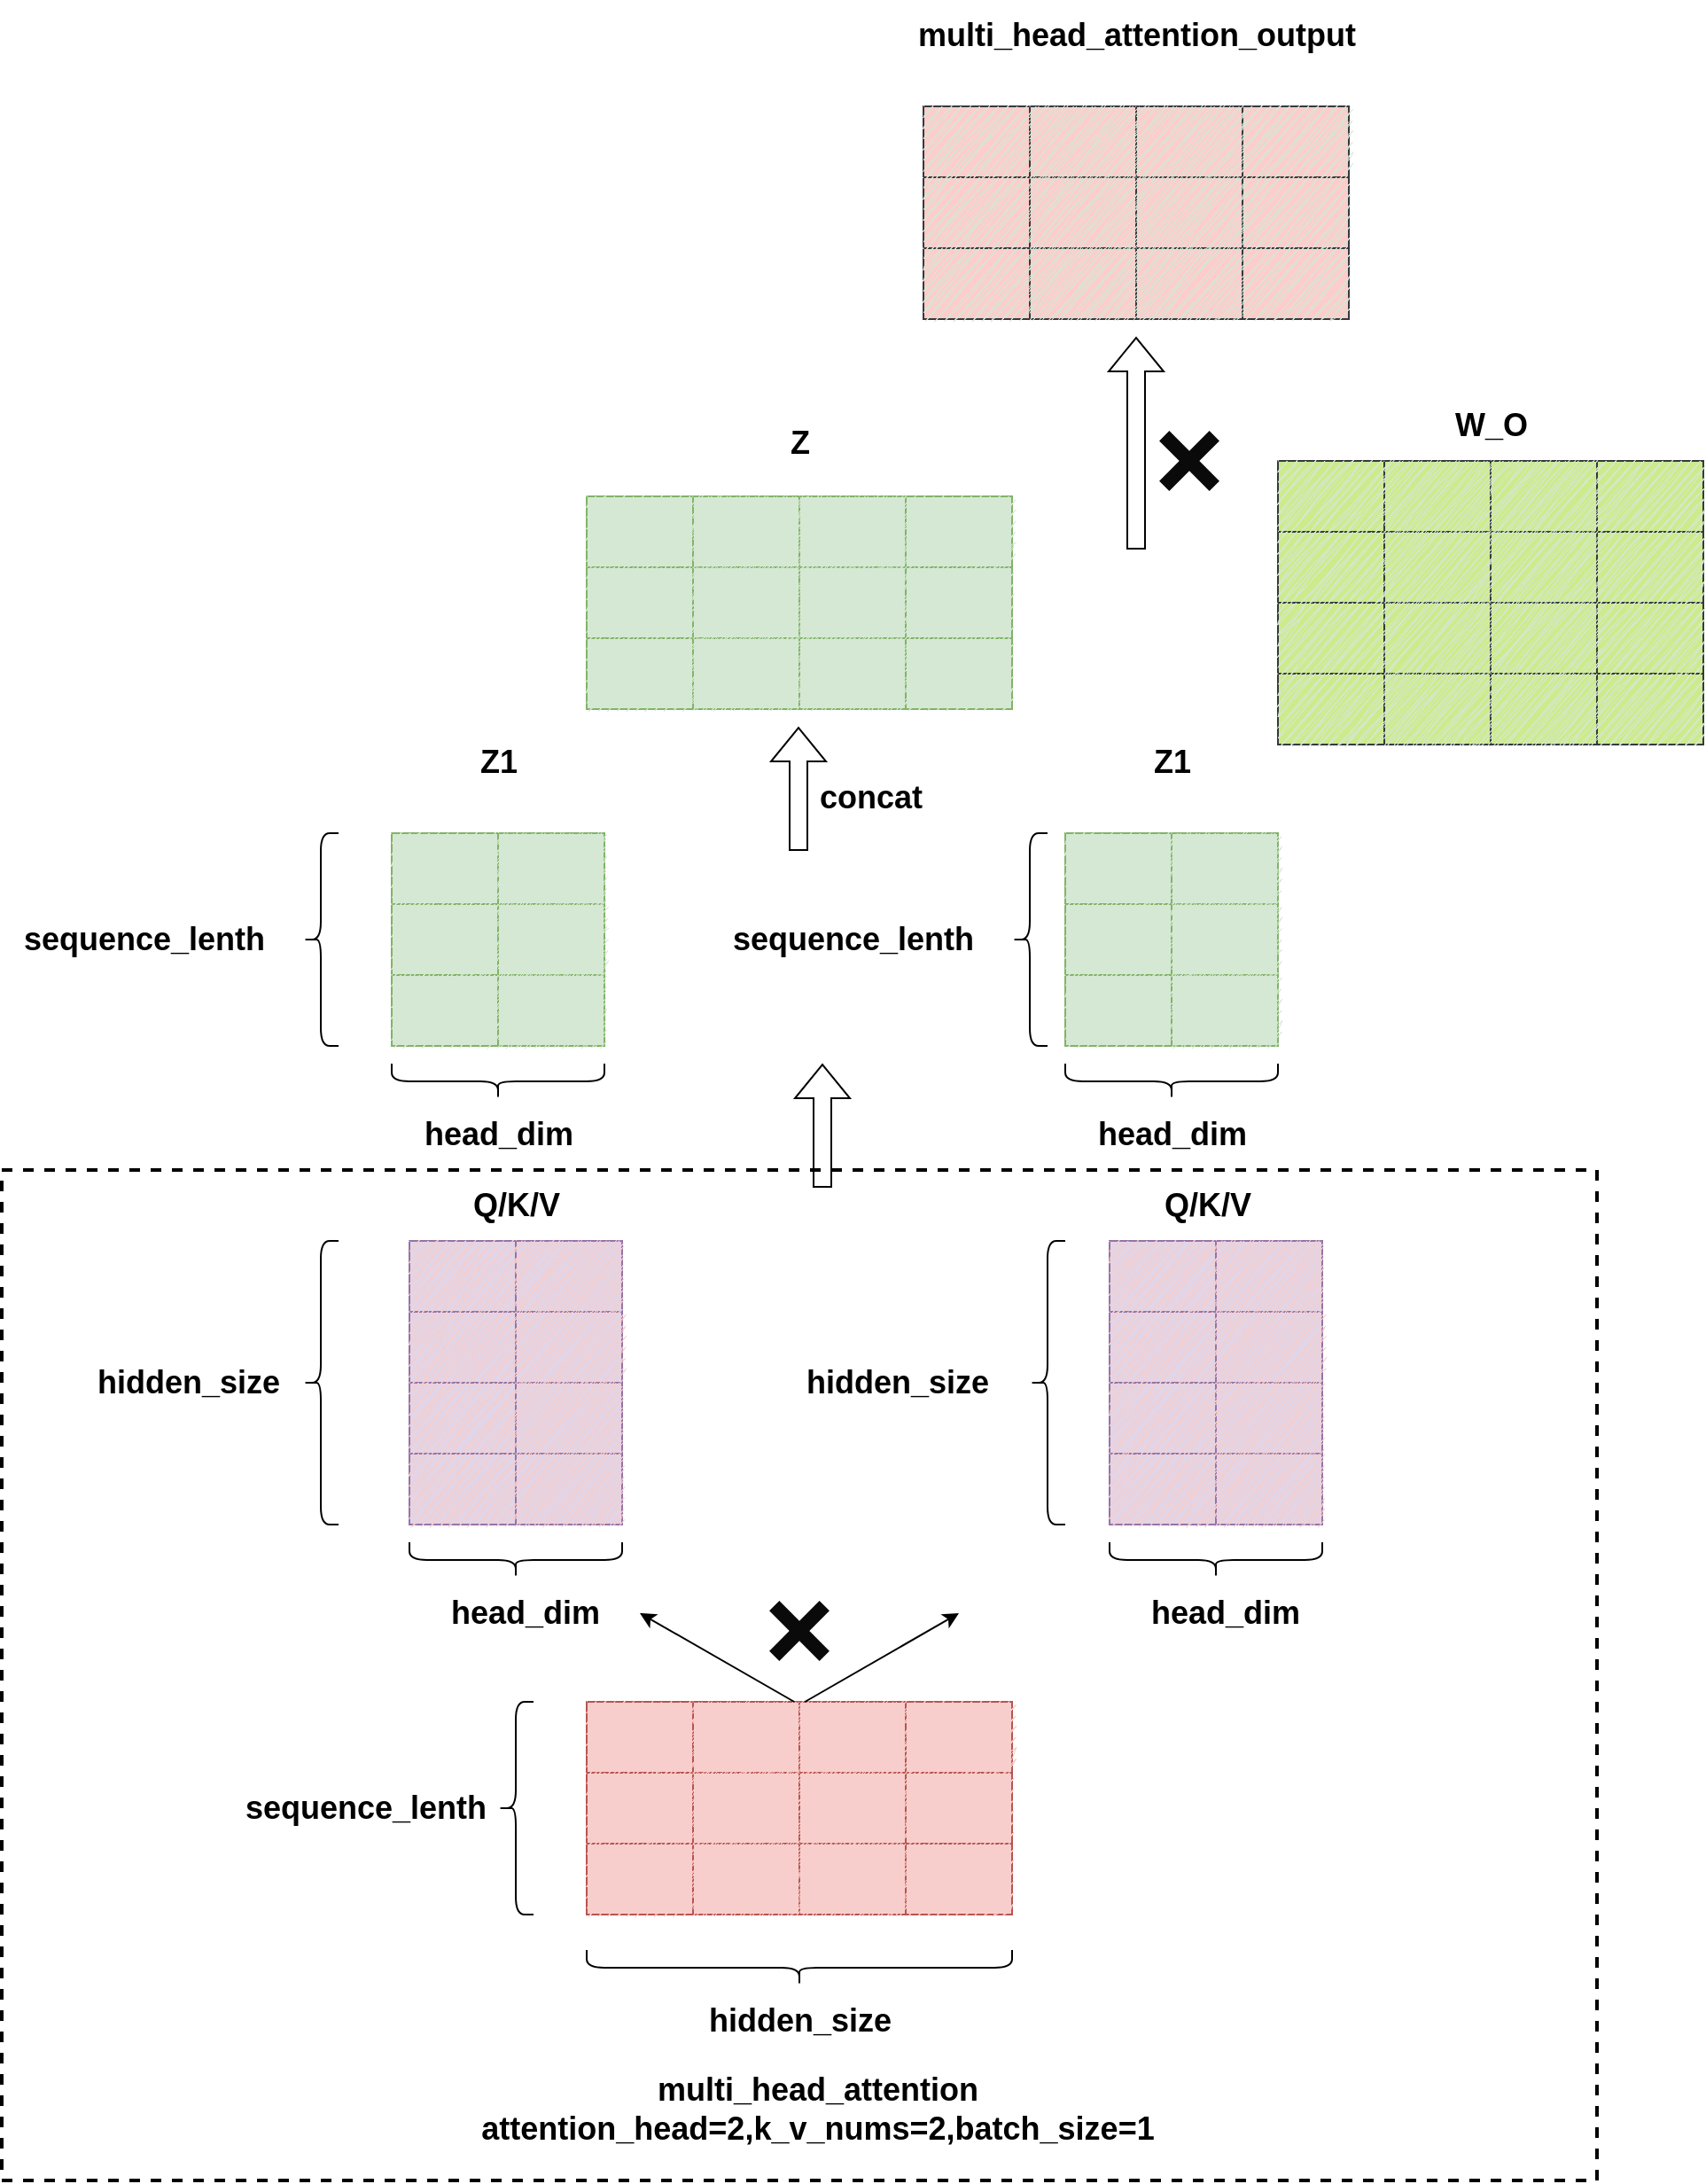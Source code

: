 <mxfile version="28.2.3">
  <diagram name="第 1 页" id="XWmFZcs1bydsPs41KzF8">
    <mxGraphModel dx="2600" dy="2162" grid="1" gridSize="10" guides="1" tooltips="1" connect="1" arrows="1" fold="1" page="1" pageScale="1" pageWidth="827" pageHeight="1169" math="0" shadow="0">
      <root>
        <mxCell id="0" />
        <mxCell id="1" parent="0" />
        <mxCell id="QxQH1etCJ_Zwl-zsI5nc-136" value="" style="rounded=0;whiteSpace=wrap;html=1;fillColor=none;dashed=1;strokeWidth=2;" vertex="1" parent="1">
          <mxGeometry x="-50" y="100" width="900" height="570" as="geometry" />
        </mxCell>
        <mxCell id="QxQH1etCJ_Zwl-zsI5nc-1" value="" style="shape=table;startSize=0;container=1;collapsible=0;childLayout=tableLayout;fontSize=16;fillColor=#f8cecc;strokeColor=#b85450;shadow=0;rounded=0;" vertex="1" parent="1">
          <mxGeometry x="280" y="400" width="240" height="120" as="geometry" />
        </mxCell>
        <mxCell id="QxQH1etCJ_Zwl-zsI5nc-2" value="" style="shape=tableRow;horizontal=0;startSize=0;swimlaneHead=0;swimlaneBody=0;strokeColor=#b85450;top=0;left=0;bottom=0;right=0;collapsible=0;dropTarget=0;fillColor=#f8cecc;points=[[0,0.5],[1,0.5]];portConstraint=eastwest;fontSize=16;shadow=0;sketch=1;curveFitting=1;jiggle=2;" vertex="1" parent="QxQH1etCJ_Zwl-zsI5nc-1">
          <mxGeometry width="240" height="40" as="geometry" />
        </mxCell>
        <mxCell id="QxQH1etCJ_Zwl-zsI5nc-3" value="" style="shape=partialRectangle;html=1;whiteSpace=wrap;connectable=0;strokeColor=#b85450;overflow=hidden;fillColor=#f8cecc;top=0;left=0;bottom=0;right=0;pointerEvents=1;fontSize=16;shadow=0;sketch=1;curveFitting=1;jiggle=2;" vertex="1" parent="QxQH1etCJ_Zwl-zsI5nc-2">
          <mxGeometry width="60" height="40" as="geometry">
            <mxRectangle width="60" height="40" as="alternateBounds" />
          </mxGeometry>
        </mxCell>
        <mxCell id="QxQH1etCJ_Zwl-zsI5nc-4" value="" style="shape=partialRectangle;html=1;whiteSpace=wrap;connectable=0;strokeColor=#b85450;overflow=hidden;fillColor=#f8cecc;top=0;left=0;bottom=0;right=0;pointerEvents=1;fontSize=16;shadow=0;sketch=1;curveFitting=1;jiggle=2;" vertex="1" parent="QxQH1etCJ_Zwl-zsI5nc-2">
          <mxGeometry x="60" width="60" height="40" as="geometry">
            <mxRectangle width="60" height="40" as="alternateBounds" />
          </mxGeometry>
        </mxCell>
        <mxCell id="QxQH1etCJ_Zwl-zsI5nc-5" value="" style="shape=partialRectangle;html=1;whiteSpace=wrap;connectable=0;strokeColor=#b85450;overflow=hidden;fillColor=#f8cecc;top=0;left=0;bottom=0;right=0;pointerEvents=1;fontSize=16;shadow=0;sketch=1;curveFitting=1;jiggle=2;" vertex="1" parent="QxQH1etCJ_Zwl-zsI5nc-2">
          <mxGeometry x="120" width="60" height="40" as="geometry">
            <mxRectangle width="60" height="40" as="alternateBounds" />
          </mxGeometry>
        </mxCell>
        <mxCell id="QxQH1etCJ_Zwl-zsI5nc-14" style="shape=partialRectangle;html=1;whiteSpace=wrap;connectable=0;strokeColor=#b85450;overflow=hidden;fillColor=#f8cecc;top=0;left=0;bottom=0;right=0;pointerEvents=1;fontSize=16;shadow=0;sketch=1;curveFitting=1;jiggle=2;" vertex="1" parent="QxQH1etCJ_Zwl-zsI5nc-2">
          <mxGeometry x="180" width="60" height="40" as="geometry">
            <mxRectangle width="60" height="40" as="alternateBounds" />
          </mxGeometry>
        </mxCell>
        <mxCell id="QxQH1etCJ_Zwl-zsI5nc-6" value="" style="shape=tableRow;horizontal=0;startSize=0;swimlaneHead=0;swimlaneBody=0;strokeColor=#b85450;top=0;left=0;bottom=0;right=0;collapsible=0;dropTarget=0;fillColor=#f8cecc;points=[[0,0.5],[1,0.5]];portConstraint=eastwest;fontSize=16;shadow=0;sketch=1;curveFitting=1;jiggle=2;" vertex="1" parent="QxQH1etCJ_Zwl-zsI5nc-1">
          <mxGeometry y="40" width="240" height="40" as="geometry" />
        </mxCell>
        <mxCell id="QxQH1etCJ_Zwl-zsI5nc-7" value="" style="shape=partialRectangle;html=1;whiteSpace=wrap;connectable=0;strokeColor=#b85450;overflow=hidden;fillColor=#f8cecc;top=0;left=0;bottom=0;right=0;pointerEvents=1;fontSize=16;shadow=0;sketch=1;curveFitting=1;jiggle=2;" vertex="1" parent="QxQH1etCJ_Zwl-zsI5nc-6">
          <mxGeometry width="60" height="40" as="geometry">
            <mxRectangle width="60" height="40" as="alternateBounds" />
          </mxGeometry>
        </mxCell>
        <mxCell id="QxQH1etCJ_Zwl-zsI5nc-8" value="" style="shape=partialRectangle;html=1;whiteSpace=wrap;connectable=0;strokeColor=#b85450;overflow=hidden;fillColor=#f8cecc;top=0;left=0;bottom=0;right=0;pointerEvents=1;fontSize=16;shadow=0;sketch=1;curveFitting=1;jiggle=2;" vertex="1" parent="QxQH1etCJ_Zwl-zsI5nc-6">
          <mxGeometry x="60" width="60" height="40" as="geometry">
            <mxRectangle width="60" height="40" as="alternateBounds" />
          </mxGeometry>
        </mxCell>
        <mxCell id="QxQH1etCJ_Zwl-zsI5nc-9" value="" style="shape=partialRectangle;html=1;whiteSpace=wrap;connectable=0;strokeColor=#b85450;overflow=hidden;fillColor=#f8cecc;top=0;left=0;bottom=0;right=0;pointerEvents=1;fontSize=16;shadow=0;sketch=1;curveFitting=1;jiggle=2;" vertex="1" parent="QxQH1etCJ_Zwl-zsI5nc-6">
          <mxGeometry x="120" width="60" height="40" as="geometry">
            <mxRectangle width="60" height="40" as="alternateBounds" />
          </mxGeometry>
        </mxCell>
        <mxCell id="QxQH1etCJ_Zwl-zsI5nc-15" style="shape=partialRectangle;html=1;whiteSpace=wrap;connectable=0;strokeColor=#b85450;overflow=hidden;fillColor=#f8cecc;top=0;left=0;bottom=0;right=0;pointerEvents=1;fontSize=16;shadow=0;sketch=1;curveFitting=1;jiggle=2;" vertex="1" parent="QxQH1etCJ_Zwl-zsI5nc-6">
          <mxGeometry x="180" width="60" height="40" as="geometry">
            <mxRectangle width="60" height="40" as="alternateBounds" />
          </mxGeometry>
        </mxCell>
        <mxCell id="QxQH1etCJ_Zwl-zsI5nc-10" value="" style="shape=tableRow;horizontal=0;startSize=0;swimlaneHead=0;swimlaneBody=0;strokeColor=#b85450;top=0;left=0;bottom=0;right=0;collapsible=0;dropTarget=0;fillColor=#f8cecc;points=[[0,0.5],[1,0.5]];portConstraint=eastwest;fontSize=16;shadow=0;sketch=1;curveFitting=1;jiggle=2;" vertex="1" parent="QxQH1etCJ_Zwl-zsI5nc-1">
          <mxGeometry y="80" width="240" height="40" as="geometry" />
        </mxCell>
        <mxCell id="QxQH1etCJ_Zwl-zsI5nc-11" value="" style="shape=partialRectangle;html=1;whiteSpace=wrap;connectable=0;strokeColor=#b85450;overflow=hidden;fillColor=#f8cecc;top=0;left=0;bottom=0;right=0;pointerEvents=1;fontSize=16;shadow=0;sketch=1;curveFitting=1;jiggle=2;" vertex="1" parent="QxQH1etCJ_Zwl-zsI5nc-10">
          <mxGeometry width="60" height="40" as="geometry">
            <mxRectangle width="60" height="40" as="alternateBounds" />
          </mxGeometry>
        </mxCell>
        <mxCell id="QxQH1etCJ_Zwl-zsI5nc-12" value="" style="shape=partialRectangle;html=1;whiteSpace=wrap;connectable=0;strokeColor=#b85450;overflow=hidden;fillColor=#f8cecc;top=0;left=0;bottom=0;right=0;pointerEvents=1;fontSize=16;shadow=0;sketch=1;curveFitting=1;jiggle=2;" vertex="1" parent="QxQH1etCJ_Zwl-zsI5nc-10">
          <mxGeometry x="60" width="60" height="40" as="geometry">
            <mxRectangle width="60" height="40" as="alternateBounds" />
          </mxGeometry>
        </mxCell>
        <mxCell id="QxQH1etCJ_Zwl-zsI5nc-13" value="" style="shape=partialRectangle;html=1;whiteSpace=wrap;connectable=0;strokeColor=#b85450;overflow=hidden;fillColor=#f8cecc;top=0;left=0;bottom=0;right=0;pointerEvents=1;fontSize=16;shadow=0;sketch=1;curveFitting=1;jiggle=2;" vertex="1" parent="QxQH1etCJ_Zwl-zsI5nc-10">
          <mxGeometry x="120" width="60" height="40" as="geometry">
            <mxRectangle width="60" height="40" as="alternateBounds" />
          </mxGeometry>
        </mxCell>
        <mxCell id="QxQH1etCJ_Zwl-zsI5nc-16" style="shape=partialRectangle;html=1;whiteSpace=wrap;connectable=0;strokeColor=#b85450;overflow=hidden;fillColor=#f8cecc;top=0;left=0;bottom=0;right=0;pointerEvents=1;fontSize=16;shadow=0;sketch=1;curveFitting=1;jiggle=2;" vertex="1" parent="QxQH1etCJ_Zwl-zsI5nc-10">
          <mxGeometry x="180" width="60" height="40" as="geometry">
            <mxRectangle width="60" height="40" as="alternateBounds" />
          </mxGeometry>
        </mxCell>
        <mxCell id="QxQH1etCJ_Zwl-zsI5nc-17" value="" style="shape=table;startSize=0;container=1;collapsible=0;childLayout=tableLayout;fontSize=16;fillColor=#e1d5e7;strokeColor=#9673a6;shadow=0;rounded=0;" vertex="1" parent="1">
          <mxGeometry x="180" y="140" width="120" height="160" as="geometry" />
        </mxCell>
        <mxCell id="QxQH1etCJ_Zwl-zsI5nc-18" value="" style="shape=tableRow;horizontal=0;startSize=0;swimlaneHead=0;swimlaneBody=0;strokeColor=#b85450;top=0;left=0;bottom=0;right=0;collapsible=0;dropTarget=0;fillColor=#f8cecc;points=[[0,0.5],[1,0.5]];portConstraint=eastwest;fontSize=16;shadow=0;sketch=1;curveFitting=1;jiggle=2;" vertex="1" parent="QxQH1etCJ_Zwl-zsI5nc-17">
          <mxGeometry width="120" height="40" as="geometry" />
        </mxCell>
        <mxCell id="QxQH1etCJ_Zwl-zsI5nc-19" value="" style="shape=partialRectangle;html=1;whiteSpace=wrap;connectable=0;strokeColor=#b85450;overflow=hidden;fillColor=#f8cecc;top=0;left=0;bottom=0;right=0;pointerEvents=1;fontSize=16;shadow=0;sketch=1;curveFitting=1;jiggle=2;" vertex="1" parent="QxQH1etCJ_Zwl-zsI5nc-18">
          <mxGeometry width="60" height="40" as="geometry">
            <mxRectangle width="60" height="40" as="alternateBounds" />
          </mxGeometry>
        </mxCell>
        <mxCell id="QxQH1etCJ_Zwl-zsI5nc-65" style="shape=partialRectangle;html=1;whiteSpace=wrap;connectable=0;strokeColor=#b85450;overflow=hidden;fillColor=#f8cecc;top=0;left=0;bottom=0;right=0;pointerEvents=1;fontSize=16;shadow=0;sketch=1;curveFitting=1;jiggle=2;" vertex="1" parent="QxQH1etCJ_Zwl-zsI5nc-18">
          <mxGeometry x="60" width="60" height="40" as="geometry">
            <mxRectangle width="60" height="40" as="alternateBounds" />
          </mxGeometry>
        </mxCell>
        <mxCell id="QxQH1etCJ_Zwl-zsI5nc-23" value="" style="shape=tableRow;horizontal=0;startSize=0;swimlaneHead=0;swimlaneBody=0;strokeColor=#b85450;top=0;left=0;bottom=0;right=0;collapsible=0;dropTarget=0;fillColor=#f8cecc;points=[[0,0.5],[1,0.5]];portConstraint=eastwest;fontSize=16;shadow=0;sketch=1;curveFitting=1;jiggle=2;" vertex="1" parent="QxQH1etCJ_Zwl-zsI5nc-17">
          <mxGeometry y="40" width="120" height="40" as="geometry" />
        </mxCell>
        <mxCell id="QxQH1etCJ_Zwl-zsI5nc-24" value="" style="shape=partialRectangle;html=1;whiteSpace=wrap;connectable=0;strokeColor=#b85450;overflow=hidden;fillColor=#f8cecc;top=0;left=0;bottom=0;right=0;pointerEvents=1;fontSize=16;shadow=0;sketch=1;curveFitting=1;jiggle=2;" vertex="1" parent="QxQH1etCJ_Zwl-zsI5nc-23">
          <mxGeometry width="60" height="40" as="geometry">
            <mxRectangle width="60" height="40" as="alternateBounds" />
          </mxGeometry>
        </mxCell>
        <mxCell id="QxQH1etCJ_Zwl-zsI5nc-66" style="shape=partialRectangle;html=1;whiteSpace=wrap;connectable=0;strokeColor=#b85450;overflow=hidden;fillColor=#f8cecc;top=0;left=0;bottom=0;right=0;pointerEvents=1;fontSize=16;shadow=0;sketch=1;curveFitting=1;jiggle=2;" vertex="1" parent="QxQH1etCJ_Zwl-zsI5nc-23">
          <mxGeometry x="60" width="60" height="40" as="geometry">
            <mxRectangle width="60" height="40" as="alternateBounds" />
          </mxGeometry>
        </mxCell>
        <mxCell id="QxQH1etCJ_Zwl-zsI5nc-28" value="" style="shape=tableRow;horizontal=0;startSize=0;swimlaneHead=0;swimlaneBody=0;strokeColor=#b85450;top=0;left=0;bottom=0;right=0;collapsible=0;dropTarget=0;fillColor=#f8cecc;points=[[0,0.5],[1,0.5]];portConstraint=eastwest;fontSize=16;shadow=0;sketch=1;curveFitting=1;jiggle=2;" vertex="1" parent="QxQH1etCJ_Zwl-zsI5nc-17">
          <mxGeometry y="80" width="120" height="40" as="geometry" />
        </mxCell>
        <mxCell id="QxQH1etCJ_Zwl-zsI5nc-29" value="" style="shape=partialRectangle;html=1;whiteSpace=wrap;connectable=0;strokeColor=#b85450;overflow=hidden;fillColor=#f8cecc;top=0;left=0;bottom=0;right=0;pointerEvents=1;fontSize=16;shadow=0;sketch=1;curveFitting=1;jiggle=2;" vertex="1" parent="QxQH1etCJ_Zwl-zsI5nc-28">
          <mxGeometry width="60" height="40" as="geometry">
            <mxRectangle width="60" height="40" as="alternateBounds" />
          </mxGeometry>
        </mxCell>
        <mxCell id="QxQH1etCJ_Zwl-zsI5nc-67" style="shape=partialRectangle;html=1;whiteSpace=wrap;connectable=0;strokeColor=#b85450;overflow=hidden;fillColor=#f8cecc;top=0;left=0;bottom=0;right=0;pointerEvents=1;fontSize=16;shadow=0;sketch=1;curveFitting=1;jiggle=2;" vertex="1" parent="QxQH1etCJ_Zwl-zsI5nc-28">
          <mxGeometry x="60" width="60" height="40" as="geometry">
            <mxRectangle width="60" height="40" as="alternateBounds" />
          </mxGeometry>
        </mxCell>
        <mxCell id="QxQH1etCJ_Zwl-zsI5nc-71" style="shape=tableRow;horizontal=0;startSize=0;swimlaneHead=0;swimlaneBody=0;strokeColor=#b85450;top=0;left=0;bottom=0;right=0;collapsible=0;dropTarget=0;fillColor=#f8cecc;points=[[0,0.5],[1,0.5]];portConstraint=eastwest;fontSize=16;shadow=0;sketch=1;curveFitting=1;jiggle=2;" vertex="1" parent="QxQH1etCJ_Zwl-zsI5nc-17">
          <mxGeometry y="120" width="120" height="40" as="geometry" />
        </mxCell>
        <mxCell id="QxQH1etCJ_Zwl-zsI5nc-72" style="shape=partialRectangle;html=1;whiteSpace=wrap;connectable=0;strokeColor=#b85450;overflow=hidden;fillColor=#f8cecc;top=0;left=0;bottom=0;right=0;pointerEvents=1;fontSize=16;shadow=0;sketch=1;curveFitting=1;jiggle=2;" vertex="1" parent="QxQH1etCJ_Zwl-zsI5nc-71">
          <mxGeometry width="60" height="40" as="geometry">
            <mxRectangle width="60" height="40" as="alternateBounds" />
          </mxGeometry>
        </mxCell>
        <mxCell id="QxQH1etCJ_Zwl-zsI5nc-73" style="shape=partialRectangle;html=1;whiteSpace=wrap;connectable=0;strokeColor=#b85450;overflow=hidden;fillColor=#f8cecc;top=0;left=0;bottom=0;right=0;pointerEvents=1;fontSize=16;shadow=0;sketch=1;curveFitting=1;jiggle=2;" vertex="1" parent="QxQH1etCJ_Zwl-zsI5nc-71">
          <mxGeometry x="60" width="60" height="40" as="geometry">
            <mxRectangle width="60" height="40" as="alternateBounds" />
          </mxGeometry>
        </mxCell>
        <mxCell id="QxQH1etCJ_Zwl-zsI5nc-40" value="" style="shape=table;startSize=0;container=1;collapsible=0;childLayout=tableLayout;fontSize=16;fillColor=#e1d5e7;strokeColor=#9673a6;shadow=0;rounded=0;" vertex="1" parent="1">
          <mxGeometry x="575" y="140" width="120" height="160" as="geometry" />
        </mxCell>
        <mxCell id="QxQH1etCJ_Zwl-zsI5nc-41" value="" style="shape=tableRow;horizontal=0;startSize=0;swimlaneHead=0;swimlaneBody=0;strokeColor=#b85450;top=0;left=0;bottom=0;right=0;collapsible=0;dropTarget=0;fillColor=#f8cecc;points=[[0,0.5],[1,0.5]];portConstraint=eastwest;fontSize=16;shadow=0;sketch=1;curveFitting=1;jiggle=2;" vertex="1" parent="QxQH1etCJ_Zwl-zsI5nc-40">
          <mxGeometry width="120" height="40" as="geometry" />
        </mxCell>
        <mxCell id="QxQH1etCJ_Zwl-zsI5nc-42" value="" style="shape=partialRectangle;html=1;whiteSpace=wrap;connectable=0;strokeColor=#b85450;overflow=hidden;fillColor=#f8cecc;top=0;left=0;bottom=0;right=0;pointerEvents=1;fontSize=16;shadow=0;sketch=1;curveFitting=1;jiggle=2;" vertex="1" parent="QxQH1etCJ_Zwl-zsI5nc-41">
          <mxGeometry width="60" height="40" as="geometry">
            <mxRectangle width="60" height="40" as="alternateBounds" />
          </mxGeometry>
        </mxCell>
        <mxCell id="QxQH1etCJ_Zwl-zsI5nc-68" style="shape=partialRectangle;html=1;whiteSpace=wrap;connectable=0;strokeColor=#b85450;overflow=hidden;fillColor=#f8cecc;top=0;left=0;bottom=0;right=0;pointerEvents=1;fontSize=16;shadow=0;sketch=1;curveFitting=1;jiggle=2;" vertex="1" parent="QxQH1etCJ_Zwl-zsI5nc-41">
          <mxGeometry x="60" width="60" height="40" as="geometry">
            <mxRectangle width="60" height="40" as="alternateBounds" />
          </mxGeometry>
        </mxCell>
        <mxCell id="QxQH1etCJ_Zwl-zsI5nc-43" value="" style="shape=tableRow;horizontal=0;startSize=0;swimlaneHead=0;swimlaneBody=0;strokeColor=#b85450;top=0;left=0;bottom=0;right=0;collapsible=0;dropTarget=0;fillColor=#f8cecc;points=[[0,0.5],[1,0.5]];portConstraint=eastwest;fontSize=16;shadow=0;sketch=1;curveFitting=1;jiggle=2;" vertex="1" parent="QxQH1etCJ_Zwl-zsI5nc-40">
          <mxGeometry y="40" width="120" height="40" as="geometry" />
        </mxCell>
        <mxCell id="QxQH1etCJ_Zwl-zsI5nc-44" value="" style="shape=partialRectangle;html=1;whiteSpace=wrap;connectable=0;strokeColor=#b85450;overflow=hidden;fillColor=#f8cecc;top=0;left=0;bottom=0;right=0;pointerEvents=1;fontSize=16;shadow=0;sketch=1;curveFitting=1;jiggle=2;" vertex="1" parent="QxQH1etCJ_Zwl-zsI5nc-43">
          <mxGeometry width="60" height="40" as="geometry">
            <mxRectangle width="60" height="40" as="alternateBounds" />
          </mxGeometry>
        </mxCell>
        <mxCell id="QxQH1etCJ_Zwl-zsI5nc-69" style="shape=partialRectangle;html=1;whiteSpace=wrap;connectable=0;strokeColor=#b85450;overflow=hidden;fillColor=#f8cecc;top=0;left=0;bottom=0;right=0;pointerEvents=1;fontSize=16;shadow=0;sketch=1;curveFitting=1;jiggle=2;" vertex="1" parent="QxQH1etCJ_Zwl-zsI5nc-43">
          <mxGeometry x="60" width="60" height="40" as="geometry">
            <mxRectangle width="60" height="40" as="alternateBounds" />
          </mxGeometry>
        </mxCell>
        <mxCell id="QxQH1etCJ_Zwl-zsI5nc-45" value="" style="shape=tableRow;horizontal=0;startSize=0;swimlaneHead=0;swimlaneBody=0;strokeColor=#b85450;top=0;left=0;bottom=0;right=0;collapsible=0;dropTarget=0;fillColor=#f8cecc;points=[[0,0.5],[1,0.5]];portConstraint=eastwest;fontSize=16;shadow=0;sketch=1;curveFitting=1;jiggle=2;" vertex="1" parent="QxQH1etCJ_Zwl-zsI5nc-40">
          <mxGeometry y="80" width="120" height="40" as="geometry" />
        </mxCell>
        <mxCell id="QxQH1etCJ_Zwl-zsI5nc-46" value="" style="shape=partialRectangle;html=1;whiteSpace=wrap;connectable=0;strokeColor=#b85450;overflow=hidden;fillColor=#f8cecc;top=0;left=0;bottom=0;right=0;pointerEvents=1;fontSize=16;shadow=0;sketch=1;curveFitting=1;jiggle=2;" vertex="1" parent="QxQH1etCJ_Zwl-zsI5nc-45">
          <mxGeometry width="60" height="40" as="geometry">
            <mxRectangle width="60" height="40" as="alternateBounds" />
          </mxGeometry>
        </mxCell>
        <mxCell id="QxQH1etCJ_Zwl-zsI5nc-70" style="shape=partialRectangle;html=1;whiteSpace=wrap;connectable=0;strokeColor=#b85450;overflow=hidden;fillColor=#f8cecc;top=0;left=0;bottom=0;right=0;pointerEvents=1;fontSize=16;shadow=0;sketch=1;curveFitting=1;jiggle=2;" vertex="1" parent="QxQH1etCJ_Zwl-zsI5nc-45">
          <mxGeometry x="60" width="60" height="40" as="geometry">
            <mxRectangle width="60" height="40" as="alternateBounds" />
          </mxGeometry>
        </mxCell>
        <mxCell id="QxQH1etCJ_Zwl-zsI5nc-74" style="shape=tableRow;horizontal=0;startSize=0;swimlaneHead=0;swimlaneBody=0;strokeColor=#b85450;top=0;left=0;bottom=0;right=0;collapsible=0;dropTarget=0;fillColor=#f8cecc;points=[[0,0.5],[1,0.5]];portConstraint=eastwest;fontSize=16;shadow=0;sketch=1;curveFitting=1;jiggle=2;" vertex="1" parent="QxQH1etCJ_Zwl-zsI5nc-40">
          <mxGeometry y="120" width="120" height="40" as="geometry" />
        </mxCell>
        <mxCell id="QxQH1etCJ_Zwl-zsI5nc-75" style="shape=partialRectangle;html=1;whiteSpace=wrap;connectable=0;strokeColor=#b85450;overflow=hidden;fillColor=#f8cecc;top=0;left=0;bottom=0;right=0;pointerEvents=1;fontSize=16;shadow=0;sketch=1;curveFitting=1;jiggle=2;" vertex="1" parent="QxQH1etCJ_Zwl-zsI5nc-74">
          <mxGeometry width="60" height="40" as="geometry">
            <mxRectangle width="60" height="40" as="alternateBounds" />
          </mxGeometry>
        </mxCell>
        <mxCell id="QxQH1etCJ_Zwl-zsI5nc-76" style="shape=partialRectangle;html=1;whiteSpace=wrap;connectable=0;strokeColor=#b85450;overflow=hidden;fillColor=#f8cecc;top=0;left=0;bottom=0;right=0;pointerEvents=1;fontSize=16;shadow=0;sketch=1;curveFitting=1;jiggle=2;" vertex="1" parent="QxQH1etCJ_Zwl-zsI5nc-74">
          <mxGeometry x="60" width="60" height="40" as="geometry">
            <mxRectangle width="60" height="40" as="alternateBounds" />
          </mxGeometry>
        </mxCell>
        <mxCell id="QxQH1etCJ_Zwl-zsI5nc-61" value="" style="shape=curlyBracket;whiteSpace=wrap;html=1;rounded=1;labelPosition=left;verticalLabelPosition=middle;align=right;verticalAlign=middle;" vertex="1" parent="1">
          <mxGeometry x="230" y="400" width="20" height="120" as="geometry" />
        </mxCell>
        <mxCell id="QxQH1etCJ_Zwl-zsI5nc-62" value="&lt;font style=&quot;font-size: 18px;&quot;&gt;&lt;b&gt;hidden_size&lt;/b&gt;&lt;/font&gt;" style="text;html=1;align=center;verticalAlign=middle;resizable=0;points=[];autosize=1;strokeColor=none;fillColor=none;" vertex="1" parent="1">
          <mxGeometry x="335" y="560" width="130" height="40" as="geometry" />
        </mxCell>
        <mxCell id="QxQH1etCJ_Zwl-zsI5nc-63" value="" style="shape=curlyBracket;whiteSpace=wrap;html=1;rounded=1;labelPosition=left;verticalLabelPosition=middle;align=right;verticalAlign=middle;rotation=-90;size=0.5;" vertex="1" parent="1">
          <mxGeometry x="390" y="430" width="20" height="240" as="geometry" />
        </mxCell>
        <mxCell id="QxQH1etCJ_Zwl-zsI5nc-64" value="&lt;font style=&quot;font-size: 18px;&quot;&gt;&lt;b&gt;sequence_lenth&lt;/b&gt;&lt;/font&gt;" style="text;html=1;align=center;verticalAlign=middle;resizable=0;points=[];autosize=1;strokeColor=none;fillColor=none;" vertex="1" parent="1">
          <mxGeometry x="75" y="440" width="160" height="40" as="geometry" />
        </mxCell>
        <mxCell id="QxQH1etCJ_Zwl-zsI5nc-77" value="&lt;span style=&quot;font-size: 18px;&quot;&gt;&lt;b&gt;head_dim&lt;/b&gt;&lt;/span&gt;" style="text;html=1;align=center;verticalAlign=middle;resizable=0;points=[];autosize=1;strokeColor=none;fillColor=none;" vertex="1" parent="1">
          <mxGeometry x="190" y="330" width="110" height="40" as="geometry" />
        </mxCell>
        <mxCell id="QxQH1etCJ_Zwl-zsI5nc-78" value="" style="shape=curlyBracket;whiteSpace=wrap;html=1;rounded=1;labelPosition=left;verticalLabelPosition=middle;align=right;verticalAlign=middle;rotation=-90;size=0.5;" vertex="1" parent="1">
          <mxGeometry x="230" y="260" width="20" height="120" as="geometry" />
        </mxCell>
        <mxCell id="QxQH1etCJ_Zwl-zsI5nc-79" value="" style="shape=curlyBracket;whiteSpace=wrap;html=1;rounded=1;labelPosition=left;verticalLabelPosition=middle;align=right;verticalAlign=middle;rotation=-90;size=0.5;" vertex="1" parent="1">
          <mxGeometry x="625" y="260" width="20" height="120" as="geometry" />
        </mxCell>
        <mxCell id="QxQH1etCJ_Zwl-zsI5nc-80" value="&lt;span style=&quot;font-size: 18px;&quot;&gt;&lt;b&gt;head_dim&lt;/b&gt;&lt;/span&gt;" style="text;html=1;align=center;verticalAlign=middle;resizable=0;points=[];autosize=1;strokeColor=none;fillColor=none;" vertex="1" parent="1">
          <mxGeometry x="585" y="330" width="110" height="40" as="geometry" />
        </mxCell>
        <mxCell id="QxQH1etCJ_Zwl-zsI5nc-81" value="&lt;div&gt;&lt;font style=&quot;font-size: 18px;&quot;&gt;&lt;b&gt;multi_head_attention&lt;/b&gt;&lt;/font&gt;&lt;/div&gt;&lt;font style=&quot;font-size: 18px;&quot;&gt;&lt;b&gt;attention_head=2,&lt;/b&gt;&lt;/font&gt;&lt;b style=&quot;font-size: 18px; background-color: transparent; color: light-dark(rgb(0, 0, 0), rgb(255, 255, 255));&quot;&gt;k_v_nums=2,batch_size=1&lt;/b&gt;" style="text;html=1;align=center;verticalAlign=middle;resizable=0;points=[];autosize=1;strokeColor=none;fillColor=none;" vertex="1" parent="1">
          <mxGeometry x="210" y="600" width="400" height="60" as="geometry" />
        </mxCell>
        <mxCell id="QxQH1etCJ_Zwl-zsI5nc-82" value="" style="shape=curlyBracket;whiteSpace=wrap;html=1;rounded=1;labelPosition=left;verticalLabelPosition=middle;align=right;verticalAlign=middle;" vertex="1" parent="1">
          <mxGeometry x="120" y="140" width="20" height="160" as="geometry" />
        </mxCell>
        <mxCell id="QxQH1etCJ_Zwl-zsI5nc-83" value="" style="shape=curlyBracket;whiteSpace=wrap;html=1;rounded=1;labelPosition=left;verticalLabelPosition=middle;align=right;verticalAlign=middle;" vertex="1" parent="1">
          <mxGeometry x="530" y="140" width="20" height="160" as="geometry" />
        </mxCell>
        <mxCell id="QxQH1etCJ_Zwl-zsI5nc-84" value="&lt;font style=&quot;font-size: 18px;&quot;&gt;&lt;b&gt;hidden_size&lt;/b&gt;&lt;/font&gt;" style="text;html=1;align=center;verticalAlign=middle;resizable=0;points=[];autosize=1;strokeColor=none;fillColor=none;" vertex="1" parent="1">
          <mxGeometry x="-10" y="200" width="130" height="40" as="geometry" />
        </mxCell>
        <mxCell id="QxQH1etCJ_Zwl-zsI5nc-85" value="&lt;b style=&quot;font-size: 18px;&quot;&gt;hidden_size&lt;/b&gt;" style="text;html=1;align=center;verticalAlign=middle;resizable=0;points=[];autosize=1;strokeColor=none;fillColor=none;" vertex="1" parent="1">
          <mxGeometry x="390" y="200" width="130" height="40" as="geometry" />
        </mxCell>
        <mxCell id="QxQH1etCJ_Zwl-zsI5nc-86" value="" style="shape=flexArrow;endArrow=classic;html=1;rounded=0;" edge="1" parent="1">
          <mxGeometry width="50" height="50" relative="1" as="geometry">
            <mxPoint x="413" y="110" as="sourcePoint" />
            <mxPoint x="413" y="40" as="targetPoint" />
          </mxGeometry>
        </mxCell>
        <mxCell id="QxQH1etCJ_Zwl-zsI5nc-87" value="" style="endArrow=classic;html=1;rounded=0;exitX=0.488;exitY=0;exitDx=0;exitDy=0;exitPerimeter=0;" edge="1" parent="1" source="QxQH1etCJ_Zwl-zsI5nc-2">
          <mxGeometry width="50" height="50" relative="1" as="geometry">
            <mxPoint x="330" y="320" as="sourcePoint" />
            <mxPoint x="310" y="350" as="targetPoint" />
          </mxGeometry>
        </mxCell>
        <mxCell id="QxQH1etCJ_Zwl-zsI5nc-88" value="" style="endArrow=classic;html=1;rounded=0;exitX=0.513;exitY=0;exitDx=0;exitDy=0;exitPerimeter=0;" edge="1" parent="1" source="QxQH1etCJ_Zwl-zsI5nc-2">
          <mxGeometry width="50" height="50" relative="1" as="geometry">
            <mxPoint x="547" y="410" as="sourcePoint" />
            <mxPoint x="490" y="350" as="targetPoint" />
          </mxGeometry>
        </mxCell>
        <mxCell id="QxQH1etCJ_Zwl-zsI5nc-89" value="" style="shape=cross;whiteSpace=wrap;html=1;rotation=45;strokeColor=none;fillColor=light-dark(#0a0a0a, #ededed);" vertex="1" parent="1">
          <mxGeometry x="380" y="340" width="40" height="40" as="geometry" />
        </mxCell>
        <mxCell id="QxQH1etCJ_Zwl-zsI5nc-92" value="&lt;font style=&quot;font-size: 18px;&quot;&gt;&lt;b&gt;Q/K/V&lt;/b&gt;&lt;/font&gt;" style="text;html=1;align=center;verticalAlign=middle;resizable=0;points=[];autosize=1;strokeColor=none;fillColor=none;" vertex="1" parent="1">
          <mxGeometry x="205" y="100" width="70" height="40" as="geometry" />
        </mxCell>
        <mxCell id="QxQH1etCJ_Zwl-zsI5nc-93" value="&lt;b style=&quot;font-size: 18px;&quot;&gt;Q/K/V&lt;/b&gt;" style="text;html=1;align=center;verticalAlign=middle;resizable=0;points=[];autosize=1;strokeColor=none;fillColor=none;" vertex="1" parent="1">
          <mxGeometry x="595" y="100" width="70" height="40" as="geometry" />
        </mxCell>
        <mxCell id="QxQH1etCJ_Zwl-zsI5nc-94" value="" style="shape=table;startSize=0;container=1;collapsible=0;childLayout=tableLayout;fontSize=16;fillColor=#d5e8d4;strokeColor=#82b366;shadow=0;rounded=0;" vertex="1" parent="1">
          <mxGeometry x="170" y="-90" width="120" height="120" as="geometry" />
        </mxCell>
        <mxCell id="QxQH1etCJ_Zwl-zsI5nc-95" value="" style="shape=tableRow;horizontal=0;startSize=0;swimlaneHead=0;swimlaneBody=0;strokeColor=#82b366;top=0;left=0;bottom=0;right=0;collapsible=0;dropTarget=0;fillColor=#d5e8d4;points=[[0,0.5],[1,0.5]];portConstraint=eastwest;fontSize=16;shadow=0;sketch=1;curveFitting=1;jiggle=2;" vertex="1" parent="QxQH1etCJ_Zwl-zsI5nc-94">
          <mxGeometry width="120" height="40" as="geometry" />
        </mxCell>
        <mxCell id="QxQH1etCJ_Zwl-zsI5nc-96" value="" style="shape=partialRectangle;html=1;whiteSpace=wrap;connectable=0;strokeColor=#82b366;overflow=hidden;fillColor=#d5e8d4;top=0;left=0;bottom=0;right=0;pointerEvents=1;fontSize=16;shadow=0;sketch=1;curveFitting=1;jiggle=2;" vertex="1" parent="QxQH1etCJ_Zwl-zsI5nc-95">
          <mxGeometry width="60" height="40" as="geometry">
            <mxRectangle width="60" height="40" as="alternateBounds" />
          </mxGeometry>
        </mxCell>
        <mxCell id="QxQH1etCJ_Zwl-zsI5nc-97" value="" style="shape=partialRectangle;html=1;whiteSpace=wrap;connectable=0;strokeColor=#82b366;overflow=hidden;fillColor=#d5e8d4;top=0;left=0;bottom=0;right=0;pointerEvents=1;fontSize=16;shadow=0;sketch=1;curveFitting=1;jiggle=2;" vertex="1" parent="QxQH1etCJ_Zwl-zsI5nc-95">
          <mxGeometry x="60" width="60" height="40" as="geometry">
            <mxRectangle width="60" height="40" as="alternateBounds" />
          </mxGeometry>
        </mxCell>
        <mxCell id="QxQH1etCJ_Zwl-zsI5nc-100" value="" style="shape=tableRow;horizontal=0;startSize=0;swimlaneHead=0;swimlaneBody=0;strokeColor=#82b366;top=0;left=0;bottom=0;right=0;collapsible=0;dropTarget=0;fillColor=#d5e8d4;points=[[0,0.5],[1,0.5]];portConstraint=eastwest;fontSize=16;shadow=0;sketch=1;curveFitting=1;jiggle=2;" vertex="1" parent="QxQH1etCJ_Zwl-zsI5nc-94">
          <mxGeometry y="40" width="120" height="40" as="geometry" />
        </mxCell>
        <mxCell id="QxQH1etCJ_Zwl-zsI5nc-101" value="" style="shape=partialRectangle;html=1;whiteSpace=wrap;connectable=0;strokeColor=#82b366;overflow=hidden;fillColor=#d5e8d4;top=0;left=0;bottom=0;right=0;pointerEvents=1;fontSize=16;shadow=0;sketch=1;curveFitting=1;jiggle=2;" vertex="1" parent="QxQH1etCJ_Zwl-zsI5nc-100">
          <mxGeometry width="60" height="40" as="geometry">
            <mxRectangle width="60" height="40" as="alternateBounds" />
          </mxGeometry>
        </mxCell>
        <mxCell id="QxQH1etCJ_Zwl-zsI5nc-102" value="" style="shape=partialRectangle;html=1;whiteSpace=wrap;connectable=0;strokeColor=#82b366;overflow=hidden;fillColor=#d5e8d4;top=0;left=0;bottom=0;right=0;pointerEvents=1;fontSize=16;shadow=0;sketch=1;curveFitting=1;jiggle=2;" vertex="1" parent="QxQH1etCJ_Zwl-zsI5nc-100">
          <mxGeometry x="60" width="60" height="40" as="geometry">
            <mxRectangle width="60" height="40" as="alternateBounds" />
          </mxGeometry>
        </mxCell>
        <mxCell id="QxQH1etCJ_Zwl-zsI5nc-105" value="" style="shape=tableRow;horizontal=0;startSize=0;swimlaneHead=0;swimlaneBody=0;strokeColor=#82b366;top=0;left=0;bottom=0;right=0;collapsible=0;dropTarget=0;fillColor=#d5e8d4;points=[[0,0.5],[1,0.5]];portConstraint=eastwest;fontSize=16;shadow=0;sketch=1;curveFitting=1;jiggle=2;" vertex="1" parent="QxQH1etCJ_Zwl-zsI5nc-94">
          <mxGeometry y="80" width="120" height="40" as="geometry" />
        </mxCell>
        <mxCell id="QxQH1etCJ_Zwl-zsI5nc-106" value="" style="shape=partialRectangle;html=1;whiteSpace=wrap;connectable=0;strokeColor=#82b366;overflow=hidden;fillColor=#d5e8d4;top=0;left=0;bottom=0;right=0;pointerEvents=1;fontSize=16;shadow=0;sketch=1;curveFitting=1;jiggle=2;" vertex="1" parent="QxQH1etCJ_Zwl-zsI5nc-105">
          <mxGeometry width="60" height="40" as="geometry">
            <mxRectangle width="60" height="40" as="alternateBounds" />
          </mxGeometry>
        </mxCell>
        <mxCell id="QxQH1etCJ_Zwl-zsI5nc-107" value="" style="shape=partialRectangle;html=1;whiteSpace=wrap;connectable=0;strokeColor=#82b366;overflow=hidden;fillColor=#d5e8d4;top=0;left=0;bottom=0;right=0;pointerEvents=1;fontSize=16;shadow=0;sketch=1;curveFitting=1;jiggle=2;" vertex="1" parent="QxQH1etCJ_Zwl-zsI5nc-105">
          <mxGeometry x="60" width="60" height="40" as="geometry">
            <mxRectangle width="60" height="40" as="alternateBounds" />
          </mxGeometry>
        </mxCell>
        <mxCell id="QxQH1etCJ_Zwl-zsI5nc-110" value="" style="shape=table;startSize=0;container=1;collapsible=0;childLayout=tableLayout;fontSize=16;fillColor=#d5e8d4;strokeColor=#82b366;shadow=0;rounded=0;" vertex="1" parent="1">
          <mxGeometry x="550" y="-90" width="120" height="120" as="geometry" />
        </mxCell>
        <mxCell id="QxQH1etCJ_Zwl-zsI5nc-111" value="" style="shape=tableRow;horizontal=0;startSize=0;swimlaneHead=0;swimlaneBody=0;strokeColor=#82b366;top=0;left=0;bottom=0;right=0;collapsible=0;dropTarget=0;fillColor=#d5e8d4;points=[[0,0.5],[1,0.5]];portConstraint=eastwest;fontSize=16;shadow=0;sketch=1;curveFitting=1;jiggle=2;" vertex="1" parent="QxQH1etCJ_Zwl-zsI5nc-110">
          <mxGeometry width="120" height="40" as="geometry" />
        </mxCell>
        <mxCell id="QxQH1etCJ_Zwl-zsI5nc-112" value="" style="shape=partialRectangle;html=1;whiteSpace=wrap;connectable=0;strokeColor=#82b366;overflow=hidden;fillColor=#d5e8d4;top=0;left=0;bottom=0;right=0;pointerEvents=1;fontSize=16;shadow=0;sketch=1;curveFitting=1;jiggle=2;" vertex="1" parent="QxQH1etCJ_Zwl-zsI5nc-111">
          <mxGeometry width="60" height="40" as="geometry">
            <mxRectangle width="60" height="40" as="alternateBounds" />
          </mxGeometry>
        </mxCell>
        <mxCell id="QxQH1etCJ_Zwl-zsI5nc-113" value="" style="shape=partialRectangle;html=1;whiteSpace=wrap;connectable=0;strokeColor=#82b366;overflow=hidden;fillColor=#d5e8d4;top=0;left=0;bottom=0;right=0;pointerEvents=1;fontSize=16;shadow=0;sketch=1;curveFitting=1;jiggle=2;" vertex="1" parent="QxQH1etCJ_Zwl-zsI5nc-111">
          <mxGeometry x="60" width="60" height="40" as="geometry">
            <mxRectangle width="60" height="40" as="alternateBounds" />
          </mxGeometry>
        </mxCell>
        <mxCell id="QxQH1etCJ_Zwl-zsI5nc-116" value="" style="shape=tableRow;horizontal=0;startSize=0;swimlaneHead=0;swimlaneBody=0;strokeColor=#82b366;top=0;left=0;bottom=0;right=0;collapsible=0;dropTarget=0;fillColor=#d5e8d4;points=[[0,0.5],[1,0.5]];portConstraint=eastwest;fontSize=16;shadow=0;sketch=1;curveFitting=1;jiggle=2;" vertex="1" parent="QxQH1etCJ_Zwl-zsI5nc-110">
          <mxGeometry y="40" width="120" height="40" as="geometry" />
        </mxCell>
        <mxCell id="QxQH1etCJ_Zwl-zsI5nc-117" value="" style="shape=partialRectangle;html=1;whiteSpace=wrap;connectable=0;strokeColor=#82b366;overflow=hidden;fillColor=#d5e8d4;top=0;left=0;bottom=0;right=0;pointerEvents=1;fontSize=16;shadow=0;sketch=1;curveFitting=1;jiggle=2;" vertex="1" parent="QxQH1etCJ_Zwl-zsI5nc-116">
          <mxGeometry width="60" height="40" as="geometry">
            <mxRectangle width="60" height="40" as="alternateBounds" />
          </mxGeometry>
        </mxCell>
        <mxCell id="QxQH1etCJ_Zwl-zsI5nc-118" value="" style="shape=partialRectangle;html=1;whiteSpace=wrap;connectable=0;strokeColor=#82b366;overflow=hidden;fillColor=#d5e8d4;top=0;left=0;bottom=0;right=0;pointerEvents=1;fontSize=16;shadow=0;sketch=1;curveFitting=1;jiggle=2;" vertex="1" parent="QxQH1etCJ_Zwl-zsI5nc-116">
          <mxGeometry x="60" width="60" height="40" as="geometry">
            <mxRectangle width="60" height="40" as="alternateBounds" />
          </mxGeometry>
        </mxCell>
        <mxCell id="QxQH1etCJ_Zwl-zsI5nc-121" value="" style="shape=tableRow;horizontal=0;startSize=0;swimlaneHead=0;swimlaneBody=0;strokeColor=#82b366;top=0;left=0;bottom=0;right=0;collapsible=0;dropTarget=0;fillColor=#d5e8d4;points=[[0,0.5],[1,0.5]];portConstraint=eastwest;fontSize=16;shadow=0;sketch=1;curveFitting=1;jiggle=2;" vertex="1" parent="QxQH1etCJ_Zwl-zsI5nc-110">
          <mxGeometry y="80" width="120" height="40" as="geometry" />
        </mxCell>
        <mxCell id="QxQH1etCJ_Zwl-zsI5nc-122" value="" style="shape=partialRectangle;html=1;whiteSpace=wrap;connectable=0;strokeColor=#82b366;overflow=hidden;fillColor=#d5e8d4;top=0;left=0;bottom=0;right=0;pointerEvents=1;fontSize=16;shadow=0;sketch=1;curveFitting=1;jiggle=2;" vertex="1" parent="QxQH1etCJ_Zwl-zsI5nc-121">
          <mxGeometry width="60" height="40" as="geometry">
            <mxRectangle width="60" height="40" as="alternateBounds" />
          </mxGeometry>
        </mxCell>
        <mxCell id="QxQH1etCJ_Zwl-zsI5nc-123" value="" style="shape=partialRectangle;html=1;whiteSpace=wrap;connectable=0;strokeColor=#82b366;overflow=hidden;fillColor=#d5e8d4;top=0;left=0;bottom=0;right=0;pointerEvents=1;fontSize=16;shadow=0;sketch=1;curveFitting=1;jiggle=2;" vertex="1" parent="QxQH1etCJ_Zwl-zsI5nc-121">
          <mxGeometry x="60" width="60" height="40" as="geometry">
            <mxRectangle width="60" height="40" as="alternateBounds" />
          </mxGeometry>
        </mxCell>
        <mxCell id="QxQH1etCJ_Zwl-zsI5nc-126" value="&lt;font style=&quot;font-size: 18px;&quot;&gt;&lt;b&gt;Z1&lt;/b&gt;&lt;/font&gt;" style="text;html=1;align=center;verticalAlign=middle;resizable=0;points=[];autosize=1;strokeColor=none;fillColor=none;" vertex="1" parent="1">
          <mxGeometry x="210" y="-150" width="40" height="40" as="geometry" />
        </mxCell>
        <mxCell id="QxQH1etCJ_Zwl-zsI5nc-127" value="" style="shape=curlyBracket;whiteSpace=wrap;html=1;rounded=1;labelPosition=left;verticalLabelPosition=middle;align=right;verticalAlign=middle;rotation=-90;size=0.5;" vertex="1" parent="1">
          <mxGeometry x="220" y="-10" width="20" height="120" as="geometry" />
        </mxCell>
        <mxCell id="QxQH1etCJ_Zwl-zsI5nc-128" value="&lt;span style=&quot;font-size: 18px;&quot;&gt;&lt;b&gt;head_dim&lt;/b&gt;&lt;/span&gt;" style="text;html=1;align=center;verticalAlign=middle;resizable=0;points=[];autosize=1;strokeColor=none;fillColor=none;" vertex="1" parent="1">
          <mxGeometry x="175" y="60" width="110" height="40" as="geometry" />
        </mxCell>
        <mxCell id="QxQH1etCJ_Zwl-zsI5nc-129" value="" style="shape=curlyBracket;whiteSpace=wrap;html=1;rounded=1;labelPosition=left;verticalLabelPosition=middle;align=right;verticalAlign=middle;" vertex="1" parent="1">
          <mxGeometry x="120" y="-90" width="20" height="120" as="geometry" />
        </mxCell>
        <mxCell id="QxQH1etCJ_Zwl-zsI5nc-130" value="&lt;font style=&quot;font-size: 18px;&quot;&gt;&lt;b&gt;sequence_lenth&lt;/b&gt;&lt;/font&gt;" style="text;html=1;align=center;verticalAlign=middle;resizable=0;points=[];autosize=1;strokeColor=none;fillColor=none;" vertex="1" parent="1">
          <mxGeometry x="-50" y="-50" width="160" height="40" as="geometry" />
        </mxCell>
        <mxCell id="QxQH1etCJ_Zwl-zsI5nc-131" value="" style="shape=curlyBracket;whiteSpace=wrap;html=1;rounded=1;labelPosition=left;verticalLabelPosition=middle;align=right;verticalAlign=middle;" vertex="1" parent="1">
          <mxGeometry x="520" y="-90" width="20" height="120" as="geometry" />
        </mxCell>
        <mxCell id="QxQH1etCJ_Zwl-zsI5nc-132" value="&lt;font style=&quot;font-size: 18px;&quot;&gt;&lt;b&gt;sequence_lenth&lt;/b&gt;&lt;/font&gt;" style="text;html=1;align=center;verticalAlign=middle;resizable=0;points=[];autosize=1;strokeColor=none;fillColor=none;" vertex="1" parent="1">
          <mxGeometry x="350" y="-50" width="160" height="40" as="geometry" />
        </mxCell>
        <mxCell id="QxQH1etCJ_Zwl-zsI5nc-133" value="&lt;font style=&quot;font-size: 18px;&quot;&gt;&lt;b&gt;Z1&lt;/b&gt;&lt;/font&gt;" style="text;html=1;align=center;verticalAlign=middle;resizable=0;points=[];autosize=1;strokeColor=none;fillColor=none;" vertex="1" parent="1">
          <mxGeometry x="590" y="-150" width="40" height="40" as="geometry" />
        </mxCell>
        <mxCell id="QxQH1etCJ_Zwl-zsI5nc-134" value="" style="shape=curlyBracket;whiteSpace=wrap;html=1;rounded=1;labelPosition=left;verticalLabelPosition=middle;align=right;verticalAlign=middle;rotation=-90;size=0.5;" vertex="1" parent="1">
          <mxGeometry x="600" y="-10" width="20" height="120" as="geometry" />
        </mxCell>
        <mxCell id="QxQH1etCJ_Zwl-zsI5nc-135" value="&lt;span style=&quot;font-size: 18px;&quot;&gt;&lt;b&gt;head_dim&lt;/b&gt;&lt;/span&gt;" style="text;html=1;align=center;verticalAlign=middle;resizable=0;points=[];autosize=1;strokeColor=none;fillColor=none;" vertex="1" parent="1">
          <mxGeometry x="555" y="60" width="110" height="40" as="geometry" />
        </mxCell>
        <mxCell id="QxQH1etCJ_Zwl-zsI5nc-137" value="" style="shape=flexArrow;endArrow=classic;html=1;rounded=0;" edge="1" parent="1">
          <mxGeometry width="50" height="50" relative="1" as="geometry">
            <mxPoint x="399.5" y="-80" as="sourcePoint" />
            <mxPoint x="399.5" y="-150" as="targetPoint" />
          </mxGeometry>
        </mxCell>
        <mxCell id="QxQH1etCJ_Zwl-zsI5nc-138" value="&lt;font style=&quot;font-size: 18px;&quot;&gt;&lt;b&gt;concat&lt;/b&gt;&lt;/font&gt;" style="text;html=1;align=center;verticalAlign=middle;resizable=0;points=[];autosize=1;strokeColor=none;fillColor=none;" vertex="1" parent="1">
          <mxGeometry x="400" y="-130" width="80" height="40" as="geometry" />
        </mxCell>
        <mxCell id="QxQH1etCJ_Zwl-zsI5nc-139" value="" style="shape=table;startSize=0;container=1;collapsible=0;childLayout=tableLayout;fontSize=16;fillColor=#d5e8d4;strokeColor=#82b366;shadow=0;rounded=0;" vertex="1" parent="1">
          <mxGeometry x="280" y="-280" width="240" height="120" as="geometry" />
        </mxCell>
        <mxCell id="QxQH1etCJ_Zwl-zsI5nc-140" value="" style="shape=tableRow;horizontal=0;startSize=0;swimlaneHead=0;swimlaneBody=0;strokeColor=#82b366;top=0;left=0;bottom=0;right=0;collapsible=0;dropTarget=0;fillColor=#d5e8d4;points=[[0,0.5],[1,0.5]];portConstraint=eastwest;fontSize=16;shadow=0;sketch=1;curveFitting=1;jiggle=2;" vertex="1" parent="QxQH1etCJ_Zwl-zsI5nc-139">
          <mxGeometry width="240" height="40" as="geometry" />
        </mxCell>
        <mxCell id="QxQH1etCJ_Zwl-zsI5nc-141" value="" style="shape=partialRectangle;html=1;whiteSpace=wrap;connectable=0;strokeColor=#82b366;overflow=hidden;fillColor=#d5e8d4;top=0;left=0;bottom=0;right=0;pointerEvents=1;fontSize=16;shadow=0;sketch=1;curveFitting=1;jiggle=2;" vertex="1" parent="QxQH1etCJ_Zwl-zsI5nc-140">
          <mxGeometry width="60" height="40" as="geometry">
            <mxRectangle width="60" height="40" as="alternateBounds" />
          </mxGeometry>
        </mxCell>
        <mxCell id="QxQH1etCJ_Zwl-zsI5nc-142" value="" style="shape=partialRectangle;html=1;whiteSpace=wrap;connectable=0;strokeColor=#82b366;overflow=hidden;fillColor=#d5e8d4;top=0;left=0;bottom=0;right=0;pointerEvents=1;fontSize=16;shadow=0;sketch=1;curveFitting=1;jiggle=2;" vertex="1" parent="QxQH1etCJ_Zwl-zsI5nc-140">
          <mxGeometry x="60" width="60" height="40" as="geometry">
            <mxRectangle width="60" height="40" as="alternateBounds" />
          </mxGeometry>
        </mxCell>
        <mxCell id="QxQH1etCJ_Zwl-zsI5nc-149" style="shape=partialRectangle;html=1;whiteSpace=wrap;connectable=0;strokeColor=#82b366;overflow=hidden;fillColor=#d5e8d4;top=0;left=0;bottom=0;right=0;pointerEvents=1;fontSize=16;shadow=0;sketch=1;curveFitting=1;jiggle=2;" vertex="1" parent="QxQH1etCJ_Zwl-zsI5nc-140">
          <mxGeometry x="120" width="60" height="40" as="geometry">
            <mxRectangle width="60" height="40" as="alternateBounds" />
          </mxGeometry>
        </mxCell>
        <mxCell id="QxQH1etCJ_Zwl-zsI5nc-152" style="shape=partialRectangle;html=1;whiteSpace=wrap;connectable=0;strokeColor=#82b366;overflow=hidden;fillColor=#d5e8d4;top=0;left=0;bottom=0;right=0;pointerEvents=1;fontSize=16;shadow=0;sketch=1;curveFitting=1;jiggle=2;" vertex="1" parent="QxQH1etCJ_Zwl-zsI5nc-140">
          <mxGeometry x="180" width="60" height="40" as="geometry">
            <mxRectangle width="60" height="40" as="alternateBounds" />
          </mxGeometry>
        </mxCell>
        <mxCell id="QxQH1etCJ_Zwl-zsI5nc-143" value="" style="shape=tableRow;horizontal=0;startSize=0;swimlaneHead=0;swimlaneBody=0;strokeColor=#82b366;top=0;left=0;bottom=0;right=0;collapsible=0;dropTarget=0;fillColor=#d5e8d4;points=[[0,0.5],[1,0.5]];portConstraint=eastwest;fontSize=16;shadow=0;sketch=1;curveFitting=1;jiggle=2;" vertex="1" parent="QxQH1etCJ_Zwl-zsI5nc-139">
          <mxGeometry y="40" width="240" height="40" as="geometry" />
        </mxCell>
        <mxCell id="QxQH1etCJ_Zwl-zsI5nc-144" value="" style="shape=partialRectangle;html=1;whiteSpace=wrap;connectable=0;strokeColor=#82b366;overflow=hidden;fillColor=#d5e8d4;top=0;left=0;bottom=0;right=0;pointerEvents=1;fontSize=16;shadow=0;sketch=1;curveFitting=1;jiggle=2;" vertex="1" parent="QxQH1etCJ_Zwl-zsI5nc-143">
          <mxGeometry width="60" height="40" as="geometry">
            <mxRectangle width="60" height="40" as="alternateBounds" />
          </mxGeometry>
        </mxCell>
        <mxCell id="QxQH1etCJ_Zwl-zsI5nc-145" value="" style="shape=partialRectangle;html=1;whiteSpace=wrap;connectable=0;strokeColor=#82b366;overflow=hidden;fillColor=#d5e8d4;top=0;left=0;bottom=0;right=0;pointerEvents=1;fontSize=16;shadow=0;sketch=1;curveFitting=1;jiggle=2;" vertex="1" parent="QxQH1etCJ_Zwl-zsI5nc-143">
          <mxGeometry x="60" width="60" height="40" as="geometry">
            <mxRectangle width="60" height="40" as="alternateBounds" />
          </mxGeometry>
        </mxCell>
        <mxCell id="QxQH1etCJ_Zwl-zsI5nc-150" style="shape=partialRectangle;html=1;whiteSpace=wrap;connectable=0;strokeColor=#82b366;overflow=hidden;fillColor=#d5e8d4;top=0;left=0;bottom=0;right=0;pointerEvents=1;fontSize=16;shadow=0;sketch=1;curveFitting=1;jiggle=2;" vertex="1" parent="QxQH1etCJ_Zwl-zsI5nc-143">
          <mxGeometry x="120" width="60" height="40" as="geometry">
            <mxRectangle width="60" height="40" as="alternateBounds" />
          </mxGeometry>
        </mxCell>
        <mxCell id="QxQH1etCJ_Zwl-zsI5nc-153" style="shape=partialRectangle;html=1;whiteSpace=wrap;connectable=0;strokeColor=#82b366;overflow=hidden;fillColor=#d5e8d4;top=0;left=0;bottom=0;right=0;pointerEvents=1;fontSize=16;shadow=0;sketch=1;curveFitting=1;jiggle=2;" vertex="1" parent="QxQH1etCJ_Zwl-zsI5nc-143">
          <mxGeometry x="180" width="60" height="40" as="geometry">
            <mxRectangle width="60" height="40" as="alternateBounds" />
          </mxGeometry>
        </mxCell>
        <mxCell id="QxQH1etCJ_Zwl-zsI5nc-146" value="" style="shape=tableRow;horizontal=0;startSize=0;swimlaneHead=0;swimlaneBody=0;strokeColor=#82b366;top=0;left=0;bottom=0;right=0;collapsible=0;dropTarget=0;fillColor=#d5e8d4;points=[[0,0.5],[1,0.5]];portConstraint=eastwest;fontSize=16;shadow=0;sketch=1;curveFitting=1;jiggle=2;" vertex="1" parent="QxQH1etCJ_Zwl-zsI5nc-139">
          <mxGeometry y="80" width="240" height="40" as="geometry" />
        </mxCell>
        <mxCell id="QxQH1etCJ_Zwl-zsI5nc-147" value="" style="shape=partialRectangle;html=1;whiteSpace=wrap;connectable=0;strokeColor=#82b366;overflow=hidden;fillColor=#d5e8d4;top=0;left=0;bottom=0;right=0;pointerEvents=1;fontSize=16;shadow=0;sketch=1;curveFitting=1;jiggle=2;" vertex="1" parent="QxQH1etCJ_Zwl-zsI5nc-146">
          <mxGeometry width="60" height="40" as="geometry">
            <mxRectangle width="60" height="40" as="alternateBounds" />
          </mxGeometry>
        </mxCell>
        <mxCell id="QxQH1etCJ_Zwl-zsI5nc-148" value="" style="shape=partialRectangle;html=1;whiteSpace=wrap;connectable=0;strokeColor=#82b366;overflow=hidden;fillColor=#d5e8d4;top=0;left=0;bottom=0;right=0;pointerEvents=1;fontSize=16;shadow=0;sketch=1;curveFitting=1;jiggle=2;" vertex="1" parent="QxQH1etCJ_Zwl-zsI5nc-146">
          <mxGeometry x="60" width="60" height="40" as="geometry">
            <mxRectangle width="60" height="40" as="alternateBounds" />
          </mxGeometry>
        </mxCell>
        <mxCell id="QxQH1etCJ_Zwl-zsI5nc-151" style="shape=partialRectangle;html=1;whiteSpace=wrap;connectable=0;strokeColor=#82b366;overflow=hidden;fillColor=#d5e8d4;top=0;left=0;bottom=0;right=0;pointerEvents=1;fontSize=16;shadow=0;sketch=1;curveFitting=1;jiggle=2;" vertex="1" parent="QxQH1etCJ_Zwl-zsI5nc-146">
          <mxGeometry x="120" width="60" height="40" as="geometry">
            <mxRectangle width="60" height="40" as="alternateBounds" />
          </mxGeometry>
        </mxCell>
        <mxCell id="QxQH1etCJ_Zwl-zsI5nc-154" style="shape=partialRectangle;html=1;whiteSpace=wrap;connectable=0;strokeColor=#82b366;overflow=hidden;fillColor=#d5e8d4;top=0;left=0;bottom=0;right=0;pointerEvents=1;fontSize=16;shadow=0;sketch=1;curveFitting=1;jiggle=2;" vertex="1" parent="QxQH1etCJ_Zwl-zsI5nc-146">
          <mxGeometry x="180" width="60" height="40" as="geometry">
            <mxRectangle width="60" height="40" as="alternateBounds" />
          </mxGeometry>
        </mxCell>
        <mxCell id="QxQH1etCJ_Zwl-zsI5nc-155" value="&lt;font style=&quot;font-size: 18px;&quot;&gt;&lt;b&gt;Z&lt;/b&gt;&lt;/font&gt;" style="text;html=1;align=center;verticalAlign=middle;resizable=0;points=[];autosize=1;strokeColor=none;fillColor=none;" vertex="1" parent="1">
          <mxGeometry x="385" y="-330" width="30" height="40" as="geometry" />
        </mxCell>
        <mxCell id="QxQH1etCJ_Zwl-zsI5nc-156" value="" style="shape=table;startSize=0;container=1;collapsible=0;childLayout=tableLayout;fontSize=16;fillColor=#cdeb8b;strokeColor=#36393d;shadow=0;rounded=0;" vertex="1" parent="1">
          <mxGeometry x="670" y="-300" width="240" height="160" as="geometry" />
        </mxCell>
        <mxCell id="QxQH1etCJ_Zwl-zsI5nc-157" value="" style="shape=tableRow;horizontal=0;startSize=0;swimlaneHead=0;swimlaneBody=0;strokeColor=#82b366;top=0;left=0;bottom=0;right=0;collapsible=0;dropTarget=0;fillColor=#d5e8d4;points=[[0,0.5],[1,0.5]];portConstraint=eastwest;fontSize=16;shadow=0;sketch=1;curveFitting=1;jiggle=2;" vertex="1" parent="QxQH1etCJ_Zwl-zsI5nc-156">
          <mxGeometry width="240" height="40" as="geometry" />
        </mxCell>
        <mxCell id="QxQH1etCJ_Zwl-zsI5nc-158" value="" style="shape=partialRectangle;html=1;whiteSpace=wrap;connectable=0;strokeColor=#82b366;overflow=hidden;fillColor=#d5e8d4;top=0;left=0;bottom=0;right=0;pointerEvents=1;fontSize=16;shadow=0;sketch=1;curveFitting=1;jiggle=2;" vertex="1" parent="QxQH1etCJ_Zwl-zsI5nc-157">
          <mxGeometry width="60" height="40" as="geometry">
            <mxRectangle width="60" height="40" as="alternateBounds" />
          </mxGeometry>
        </mxCell>
        <mxCell id="QxQH1etCJ_Zwl-zsI5nc-159" value="" style="shape=partialRectangle;html=1;whiteSpace=wrap;connectable=0;strokeColor=#82b366;overflow=hidden;fillColor=#d5e8d4;top=0;left=0;bottom=0;right=0;pointerEvents=1;fontSize=16;shadow=0;sketch=1;curveFitting=1;jiggle=2;" vertex="1" parent="QxQH1etCJ_Zwl-zsI5nc-157">
          <mxGeometry x="60" width="60" height="40" as="geometry">
            <mxRectangle width="60" height="40" as="alternateBounds" />
          </mxGeometry>
        </mxCell>
        <mxCell id="QxQH1etCJ_Zwl-zsI5nc-160" style="shape=partialRectangle;html=1;whiteSpace=wrap;connectable=0;strokeColor=#82b366;overflow=hidden;fillColor=#d5e8d4;top=0;left=0;bottom=0;right=0;pointerEvents=1;fontSize=16;shadow=0;sketch=1;curveFitting=1;jiggle=2;" vertex="1" parent="QxQH1etCJ_Zwl-zsI5nc-157">
          <mxGeometry x="120" width="60" height="40" as="geometry">
            <mxRectangle width="60" height="40" as="alternateBounds" />
          </mxGeometry>
        </mxCell>
        <mxCell id="QxQH1etCJ_Zwl-zsI5nc-161" style="shape=partialRectangle;html=1;whiteSpace=wrap;connectable=0;strokeColor=#82b366;overflow=hidden;fillColor=#d5e8d4;top=0;left=0;bottom=0;right=0;pointerEvents=1;fontSize=16;shadow=0;sketch=1;curveFitting=1;jiggle=2;" vertex="1" parent="QxQH1etCJ_Zwl-zsI5nc-157">
          <mxGeometry x="180" width="60" height="40" as="geometry">
            <mxRectangle width="60" height="40" as="alternateBounds" />
          </mxGeometry>
        </mxCell>
        <mxCell id="QxQH1etCJ_Zwl-zsI5nc-162" value="" style="shape=tableRow;horizontal=0;startSize=0;swimlaneHead=0;swimlaneBody=0;strokeColor=#82b366;top=0;left=0;bottom=0;right=0;collapsible=0;dropTarget=0;fillColor=#d5e8d4;points=[[0,0.5],[1,0.5]];portConstraint=eastwest;fontSize=16;shadow=0;sketch=1;curveFitting=1;jiggle=2;" vertex="1" parent="QxQH1etCJ_Zwl-zsI5nc-156">
          <mxGeometry y="40" width="240" height="40" as="geometry" />
        </mxCell>
        <mxCell id="QxQH1etCJ_Zwl-zsI5nc-163" value="" style="shape=partialRectangle;html=1;whiteSpace=wrap;connectable=0;strokeColor=#82b366;overflow=hidden;fillColor=#d5e8d4;top=0;left=0;bottom=0;right=0;pointerEvents=1;fontSize=16;shadow=0;sketch=1;curveFitting=1;jiggle=2;" vertex="1" parent="QxQH1etCJ_Zwl-zsI5nc-162">
          <mxGeometry width="60" height="40" as="geometry">
            <mxRectangle width="60" height="40" as="alternateBounds" />
          </mxGeometry>
        </mxCell>
        <mxCell id="QxQH1etCJ_Zwl-zsI5nc-164" value="" style="shape=partialRectangle;html=1;whiteSpace=wrap;connectable=0;strokeColor=#82b366;overflow=hidden;fillColor=#d5e8d4;top=0;left=0;bottom=0;right=0;pointerEvents=1;fontSize=16;shadow=0;sketch=1;curveFitting=1;jiggle=2;" vertex="1" parent="QxQH1etCJ_Zwl-zsI5nc-162">
          <mxGeometry x="60" width="60" height="40" as="geometry">
            <mxRectangle width="60" height="40" as="alternateBounds" />
          </mxGeometry>
        </mxCell>
        <mxCell id="QxQH1etCJ_Zwl-zsI5nc-165" style="shape=partialRectangle;html=1;whiteSpace=wrap;connectable=0;strokeColor=#82b366;overflow=hidden;fillColor=#d5e8d4;top=0;left=0;bottom=0;right=0;pointerEvents=1;fontSize=16;shadow=0;sketch=1;curveFitting=1;jiggle=2;" vertex="1" parent="QxQH1etCJ_Zwl-zsI5nc-162">
          <mxGeometry x="120" width="60" height="40" as="geometry">
            <mxRectangle width="60" height="40" as="alternateBounds" />
          </mxGeometry>
        </mxCell>
        <mxCell id="QxQH1etCJ_Zwl-zsI5nc-166" style="shape=partialRectangle;html=1;whiteSpace=wrap;connectable=0;strokeColor=#82b366;overflow=hidden;fillColor=#d5e8d4;top=0;left=0;bottom=0;right=0;pointerEvents=1;fontSize=16;shadow=0;sketch=1;curveFitting=1;jiggle=2;" vertex="1" parent="QxQH1etCJ_Zwl-zsI5nc-162">
          <mxGeometry x="180" width="60" height="40" as="geometry">
            <mxRectangle width="60" height="40" as="alternateBounds" />
          </mxGeometry>
        </mxCell>
        <mxCell id="QxQH1etCJ_Zwl-zsI5nc-167" value="" style="shape=tableRow;horizontal=0;startSize=0;swimlaneHead=0;swimlaneBody=0;strokeColor=#82b366;top=0;left=0;bottom=0;right=0;collapsible=0;dropTarget=0;fillColor=#d5e8d4;points=[[0,0.5],[1,0.5]];portConstraint=eastwest;fontSize=16;shadow=0;sketch=1;curveFitting=1;jiggle=2;" vertex="1" parent="QxQH1etCJ_Zwl-zsI5nc-156">
          <mxGeometry y="80" width="240" height="40" as="geometry" />
        </mxCell>
        <mxCell id="QxQH1etCJ_Zwl-zsI5nc-168" value="" style="shape=partialRectangle;html=1;whiteSpace=wrap;connectable=0;strokeColor=#82b366;overflow=hidden;fillColor=#d5e8d4;top=0;left=0;bottom=0;right=0;pointerEvents=1;fontSize=16;shadow=0;sketch=1;curveFitting=1;jiggle=2;" vertex="1" parent="QxQH1etCJ_Zwl-zsI5nc-167">
          <mxGeometry width="60" height="40" as="geometry">
            <mxRectangle width="60" height="40" as="alternateBounds" />
          </mxGeometry>
        </mxCell>
        <mxCell id="QxQH1etCJ_Zwl-zsI5nc-169" value="" style="shape=partialRectangle;html=1;whiteSpace=wrap;connectable=0;strokeColor=#82b366;overflow=hidden;fillColor=#d5e8d4;top=0;left=0;bottom=0;right=0;pointerEvents=1;fontSize=16;shadow=0;sketch=1;curveFitting=1;jiggle=2;" vertex="1" parent="QxQH1etCJ_Zwl-zsI5nc-167">
          <mxGeometry x="60" width="60" height="40" as="geometry">
            <mxRectangle width="60" height="40" as="alternateBounds" />
          </mxGeometry>
        </mxCell>
        <mxCell id="QxQH1etCJ_Zwl-zsI5nc-170" style="shape=partialRectangle;html=1;whiteSpace=wrap;connectable=0;strokeColor=#82b366;overflow=hidden;fillColor=#d5e8d4;top=0;left=0;bottom=0;right=0;pointerEvents=1;fontSize=16;shadow=0;sketch=1;curveFitting=1;jiggle=2;" vertex="1" parent="QxQH1etCJ_Zwl-zsI5nc-167">
          <mxGeometry x="120" width="60" height="40" as="geometry">
            <mxRectangle width="60" height="40" as="alternateBounds" />
          </mxGeometry>
        </mxCell>
        <mxCell id="QxQH1etCJ_Zwl-zsI5nc-171" style="shape=partialRectangle;html=1;whiteSpace=wrap;connectable=0;strokeColor=#82b366;overflow=hidden;fillColor=#d5e8d4;top=0;left=0;bottom=0;right=0;pointerEvents=1;fontSize=16;shadow=0;sketch=1;curveFitting=1;jiggle=2;" vertex="1" parent="QxQH1etCJ_Zwl-zsI5nc-167">
          <mxGeometry x="180" width="60" height="40" as="geometry">
            <mxRectangle width="60" height="40" as="alternateBounds" />
          </mxGeometry>
        </mxCell>
        <mxCell id="QxQH1etCJ_Zwl-zsI5nc-172" style="shape=tableRow;horizontal=0;startSize=0;swimlaneHead=0;swimlaneBody=0;strokeColor=#82b366;top=0;left=0;bottom=0;right=0;collapsible=0;dropTarget=0;fillColor=#d5e8d4;points=[[0,0.5],[1,0.5]];portConstraint=eastwest;fontSize=16;shadow=0;sketch=1;curveFitting=1;jiggle=2;" vertex="1" parent="QxQH1etCJ_Zwl-zsI5nc-156">
          <mxGeometry y="120" width="240" height="40" as="geometry" />
        </mxCell>
        <mxCell id="QxQH1etCJ_Zwl-zsI5nc-173" style="shape=partialRectangle;html=1;whiteSpace=wrap;connectable=0;strokeColor=#82b366;overflow=hidden;fillColor=#d5e8d4;top=0;left=0;bottom=0;right=0;pointerEvents=1;fontSize=16;shadow=0;sketch=1;curveFitting=1;jiggle=2;" vertex="1" parent="QxQH1etCJ_Zwl-zsI5nc-172">
          <mxGeometry width="60" height="40" as="geometry">
            <mxRectangle width="60" height="40" as="alternateBounds" />
          </mxGeometry>
        </mxCell>
        <mxCell id="QxQH1etCJ_Zwl-zsI5nc-174" style="shape=partialRectangle;html=1;whiteSpace=wrap;connectable=0;strokeColor=#82b366;overflow=hidden;fillColor=#d5e8d4;top=0;left=0;bottom=0;right=0;pointerEvents=1;fontSize=16;shadow=0;sketch=1;curveFitting=1;jiggle=2;" vertex="1" parent="QxQH1etCJ_Zwl-zsI5nc-172">
          <mxGeometry x="60" width="60" height="40" as="geometry">
            <mxRectangle width="60" height="40" as="alternateBounds" />
          </mxGeometry>
        </mxCell>
        <mxCell id="QxQH1etCJ_Zwl-zsI5nc-175" style="shape=partialRectangle;html=1;whiteSpace=wrap;connectable=0;strokeColor=#82b366;overflow=hidden;fillColor=#d5e8d4;top=0;left=0;bottom=0;right=0;pointerEvents=1;fontSize=16;shadow=0;sketch=1;curveFitting=1;jiggle=2;" vertex="1" parent="QxQH1etCJ_Zwl-zsI5nc-172">
          <mxGeometry x="120" width="60" height="40" as="geometry">
            <mxRectangle width="60" height="40" as="alternateBounds" />
          </mxGeometry>
        </mxCell>
        <mxCell id="QxQH1etCJ_Zwl-zsI5nc-176" style="shape=partialRectangle;html=1;whiteSpace=wrap;connectable=0;strokeColor=#82b366;overflow=hidden;fillColor=#d5e8d4;top=0;left=0;bottom=0;right=0;pointerEvents=1;fontSize=16;shadow=0;sketch=1;curveFitting=1;jiggle=2;" vertex="1" parent="QxQH1etCJ_Zwl-zsI5nc-172">
          <mxGeometry x="180" width="60" height="40" as="geometry">
            <mxRectangle width="60" height="40" as="alternateBounds" />
          </mxGeometry>
        </mxCell>
        <mxCell id="QxQH1etCJ_Zwl-zsI5nc-177" value="&lt;font style=&quot;font-size: 18px;&quot;&gt;&lt;b&gt;W_O&lt;/b&gt;&lt;/font&gt;" style="text;html=1;align=center;verticalAlign=middle;resizable=0;points=[];autosize=1;strokeColor=none;fillColor=none;" vertex="1" parent="1">
          <mxGeometry x="760" y="-340" width="60" height="40" as="geometry" />
        </mxCell>
        <mxCell id="QxQH1etCJ_Zwl-zsI5nc-179" value="" style="shape=flexArrow;endArrow=classic;html=1;rounded=0;" edge="1" parent="1">
          <mxGeometry width="50" height="50" relative="1" as="geometry">
            <mxPoint x="590" y="-250" as="sourcePoint" />
            <mxPoint x="590" y="-370" as="targetPoint" />
          </mxGeometry>
        </mxCell>
        <mxCell id="QxQH1etCJ_Zwl-zsI5nc-180" value="" style="shape=cross;whiteSpace=wrap;html=1;rotation=45;strokeColor=none;fillColor=light-dark(#0a0a0a, #ededed);" vertex="1" parent="1">
          <mxGeometry x="600.004" y="-319.996" width="40" height="40" as="geometry" />
        </mxCell>
        <mxCell id="QxQH1etCJ_Zwl-zsI5nc-182" value="" style="shape=table;startSize=0;container=1;collapsible=0;childLayout=tableLayout;fontSize=16;fillColor=#ffcccc;strokeColor=#36393d;shadow=0;rounded=0;" vertex="1" parent="1">
          <mxGeometry x="470" y="-500" width="240" height="120" as="geometry" />
        </mxCell>
        <mxCell id="QxQH1etCJ_Zwl-zsI5nc-183" value="" style="shape=tableRow;horizontal=0;startSize=0;swimlaneHead=0;swimlaneBody=0;strokeColor=#82b366;top=0;left=0;bottom=0;right=0;collapsible=0;dropTarget=0;fillColor=#d5e8d4;points=[[0,0.5],[1,0.5]];portConstraint=eastwest;fontSize=16;shadow=0;sketch=1;curveFitting=1;jiggle=2;" vertex="1" parent="QxQH1etCJ_Zwl-zsI5nc-182">
          <mxGeometry width="240" height="40" as="geometry" />
        </mxCell>
        <mxCell id="QxQH1etCJ_Zwl-zsI5nc-184" value="" style="shape=partialRectangle;html=1;whiteSpace=wrap;connectable=0;strokeColor=#82b366;overflow=hidden;fillColor=#d5e8d4;top=0;left=0;bottom=0;right=0;pointerEvents=1;fontSize=16;shadow=0;sketch=1;curveFitting=1;jiggle=2;" vertex="1" parent="QxQH1etCJ_Zwl-zsI5nc-183">
          <mxGeometry width="60" height="40" as="geometry">
            <mxRectangle width="60" height="40" as="alternateBounds" />
          </mxGeometry>
        </mxCell>
        <mxCell id="QxQH1etCJ_Zwl-zsI5nc-185" value="" style="shape=partialRectangle;html=1;whiteSpace=wrap;connectable=0;strokeColor=#82b366;overflow=hidden;fillColor=#d5e8d4;top=0;left=0;bottom=0;right=0;pointerEvents=1;fontSize=16;shadow=0;sketch=1;curveFitting=1;jiggle=2;" vertex="1" parent="QxQH1etCJ_Zwl-zsI5nc-183">
          <mxGeometry x="60" width="60" height="40" as="geometry">
            <mxRectangle width="60" height="40" as="alternateBounds" />
          </mxGeometry>
        </mxCell>
        <mxCell id="QxQH1etCJ_Zwl-zsI5nc-186" style="shape=partialRectangle;html=1;whiteSpace=wrap;connectable=0;strokeColor=#82b366;overflow=hidden;fillColor=#d5e8d4;top=0;left=0;bottom=0;right=0;pointerEvents=1;fontSize=16;shadow=0;sketch=1;curveFitting=1;jiggle=2;" vertex="1" parent="QxQH1etCJ_Zwl-zsI5nc-183">
          <mxGeometry x="120" width="60" height="40" as="geometry">
            <mxRectangle width="60" height="40" as="alternateBounds" />
          </mxGeometry>
        </mxCell>
        <mxCell id="QxQH1etCJ_Zwl-zsI5nc-187" style="shape=partialRectangle;html=1;whiteSpace=wrap;connectable=0;strokeColor=#82b366;overflow=hidden;fillColor=#d5e8d4;top=0;left=0;bottom=0;right=0;pointerEvents=1;fontSize=16;shadow=0;sketch=1;curveFitting=1;jiggle=2;" vertex="1" parent="QxQH1etCJ_Zwl-zsI5nc-183">
          <mxGeometry x="180" width="60" height="40" as="geometry">
            <mxRectangle width="60" height="40" as="alternateBounds" />
          </mxGeometry>
        </mxCell>
        <mxCell id="QxQH1etCJ_Zwl-zsI5nc-188" value="" style="shape=tableRow;horizontal=0;startSize=0;swimlaneHead=0;swimlaneBody=0;strokeColor=#82b366;top=0;left=0;bottom=0;right=0;collapsible=0;dropTarget=0;fillColor=#d5e8d4;points=[[0,0.5],[1,0.5]];portConstraint=eastwest;fontSize=16;shadow=0;sketch=1;curveFitting=1;jiggle=2;" vertex="1" parent="QxQH1etCJ_Zwl-zsI5nc-182">
          <mxGeometry y="40" width="240" height="40" as="geometry" />
        </mxCell>
        <mxCell id="QxQH1etCJ_Zwl-zsI5nc-189" value="" style="shape=partialRectangle;html=1;whiteSpace=wrap;connectable=0;strokeColor=#82b366;overflow=hidden;fillColor=#d5e8d4;top=0;left=0;bottom=0;right=0;pointerEvents=1;fontSize=16;shadow=0;sketch=1;curveFitting=1;jiggle=2;" vertex="1" parent="QxQH1etCJ_Zwl-zsI5nc-188">
          <mxGeometry width="60" height="40" as="geometry">
            <mxRectangle width="60" height="40" as="alternateBounds" />
          </mxGeometry>
        </mxCell>
        <mxCell id="QxQH1etCJ_Zwl-zsI5nc-190" value="" style="shape=partialRectangle;html=1;whiteSpace=wrap;connectable=0;strokeColor=#82b366;overflow=hidden;fillColor=#d5e8d4;top=0;left=0;bottom=0;right=0;pointerEvents=1;fontSize=16;shadow=0;sketch=1;curveFitting=1;jiggle=2;" vertex="1" parent="QxQH1etCJ_Zwl-zsI5nc-188">
          <mxGeometry x="60" width="60" height="40" as="geometry">
            <mxRectangle width="60" height="40" as="alternateBounds" />
          </mxGeometry>
        </mxCell>
        <mxCell id="QxQH1etCJ_Zwl-zsI5nc-191" style="shape=partialRectangle;html=1;whiteSpace=wrap;connectable=0;strokeColor=#82b366;overflow=hidden;fillColor=#d5e8d4;top=0;left=0;bottom=0;right=0;pointerEvents=1;fontSize=16;shadow=0;sketch=1;curveFitting=1;jiggle=2;" vertex="1" parent="QxQH1etCJ_Zwl-zsI5nc-188">
          <mxGeometry x="120" width="60" height="40" as="geometry">
            <mxRectangle width="60" height="40" as="alternateBounds" />
          </mxGeometry>
        </mxCell>
        <mxCell id="QxQH1etCJ_Zwl-zsI5nc-192" style="shape=partialRectangle;html=1;whiteSpace=wrap;connectable=0;strokeColor=#82b366;overflow=hidden;fillColor=#d5e8d4;top=0;left=0;bottom=0;right=0;pointerEvents=1;fontSize=16;shadow=0;sketch=1;curveFitting=1;jiggle=2;" vertex="1" parent="QxQH1etCJ_Zwl-zsI5nc-188">
          <mxGeometry x="180" width="60" height="40" as="geometry">
            <mxRectangle width="60" height="40" as="alternateBounds" />
          </mxGeometry>
        </mxCell>
        <mxCell id="QxQH1etCJ_Zwl-zsI5nc-193" value="" style="shape=tableRow;horizontal=0;startSize=0;swimlaneHead=0;swimlaneBody=0;strokeColor=#82b366;top=0;left=0;bottom=0;right=0;collapsible=0;dropTarget=0;fillColor=#d5e8d4;points=[[0,0.5],[1,0.5]];portConstraint=eastwest;fontSize=16;shadow=0;sketch=1;curveFitting=1;jiggle=2;" vertex="1" parent="QxQH1etCJ_Zwl-zsI5nc-182">
          <mxGeometry y="80" width="240" height="40" as="geometry" />
        </mxCell>
        <mxCell id="QxQH1etCJ_Zwl-zsI5nc-194" value="" style="shape=partialRectangle;html=1;whiteSpace=wrap;connectable=0;strokeColor=#82b366;overflow=hidden;fillColor=#d5e8d4;top=0;left=0;bottom=0;right=0;pointerEvents=1;fontSize=16;shadow=0;sketch=1;curveFitting=1;jiggle=2;" vertex="1" parent="QxQH1etCJ_Zwl-zsI5nc-193">
          <mxGeometry width="60" height="40" as="geometry">
            <mxRectangle width="60" height="40" as="alternateBounds" />
          </mxGeometry>
        </mxCell>
        <mxCell id="QxQH1etCJ_Zwl-zsI5nc-195" value="" style="shape=partialRectangle;html=1;whiteSpace=wrap;connectable=0;strokeColor=#82b366;overflow=hidden;fillColor=#d5e8d4;top=0;left=0;bottom=0;right=0;pointerEvents=1;fontSize=16;shadow=0;sketch=1;curveFitting=1;jiggle=2;" vertex="1" parent="QxQH1etCJ_Zwl-zsI5nc-193">
          <mxGeometry x="60" width="60" height="40" as="geometry">
            <mxRectangle width="60" height="40" as="alternateBounds" />
          </mxGeometry>
        </mxCell>
        <mxCell id="QxQH1etCJ_Zwl-zsI5nc-196" style="shape=partialRectangle;html=1;whiteSpace=wrap;connectable=0;strokeColor=#82b366;overflow=hidden;fillColor=#d5e8d4;top=0;left=0;bottom=0;right=0;pointerEvents=1;fontSize=16;shadow=0;sketch=1;curveFitting=1;jiggle=2;" vertex="1" parent="QxQH1etCJ_Zwl-zsI5nc-193">
          <mxGeometry x="120" width="60" height="40" as="geometry">
            <mxRectangle width="60" height="40" as="alternateBounds" />
          </mxGeometry>
        </mxCell>
        <mxCell id="QxQH1etCJ_Zwl-zsI5nc-197" style="shape=partialRectangle;html=1;whiteSpace=wrap;connectable=0;strokeColor=#82b366;overflow=hidden;fillColor=#d5e8d4;top=0;left=0;bottom=0;right=0;pointerEvents=1;fontSize=16;shadow=0;sketch=1;curveFitting=1;jiggle=2;" vertex="1" parent="QxQH1etCJ_Zwl-zsI5nc-193">
          <mxGeometry x="180" width="60" height="40" as="geometry">
            <mxRectangle width="60" height="40" as="alternateBounds" />
          </mxGeometry>
        </mxCell>
        <mxCell id="QxQH1etCJ_Zwl-zsI5nc-208" value="&lt;div&gt;&lt;font style=&quot;font-size: 18px;&quot;&gt;&lt;b&gt;multi_head_attention_output&lt;/b&gt;&lt;/font&gt;&lt;/div&gt;" style="text;html=1;align=center;verticalAlign=middle;resizable=0;points=[];autosize=1;strokeColor=none;fillColor=none;" vertex="1" parent="1">
          <mxGeometry x="455" y="-560" width="270" height="40" as="geometry" />
        </mxCell>
      </root>
    </mxGraphModel>
  </diagram>
</mxfile>
